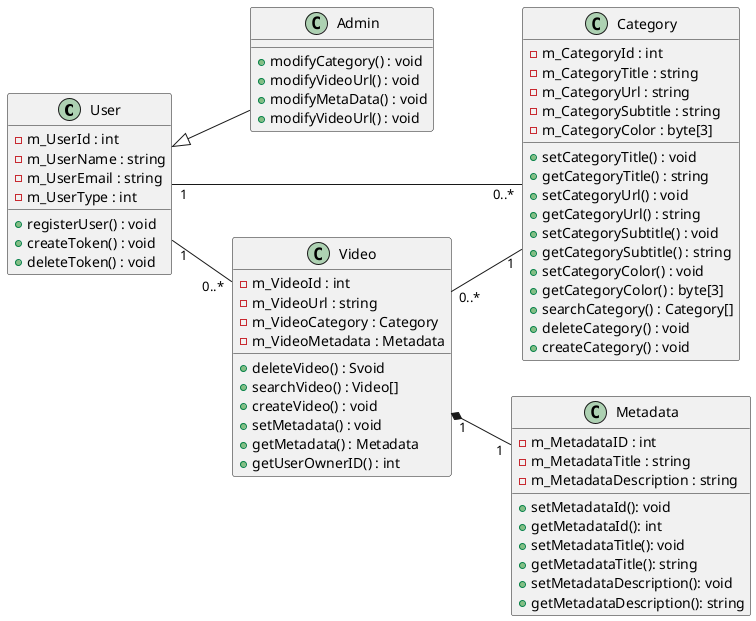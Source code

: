 @startuml

left to right direction

class User {
    -m_UserId : int
    -m_UserName : string
    -m_UserEmail : string
    -m_UserType : int
    +registerUser() : void
    +createToken() : void
    +deleteToken() : void
}

class Admin {
    +modifyCategory() : void
    +modifyVideoUrl() : void
    +modifyMetaData() : void
    +modifyVideoUrl() : void
}

class Category {
    -m_CategoryId : int
    -m_CategoryTitle : string
    -m_CategoryUrl : string
    -m_CategorySubtitle : string
    -m_CategoryColor : byte[3]
    +setCategoryTitle() : void
    +getCategoryTitle() : string
    +setCategoryUrl() : void
    +getCategoryUrl() : string
    +setCategorySubtitle() : void
    +getCategorySubtitle() : string
    +setCategoryColor() : void
    +getCategoryColor() : byte[3]
    +searchCategory() : Category[]
    +deleteCategory() : void
    +createCategory() : void
}

class Video {
    -m_VideoId : int
    -m_VideoUrl : string
    -m_VideoCategory : Category
    -m_VideoMetadata : Metadata
    +deleteVideo() : Svoid
    +searchVideo() : Video[]
    +createVideo() : void
    +setMetadata() : void
    +getMetadata() : Metadata
    +getUserOwnerID() : int
}
class Metadata{
    -m_MetadataID : int
    -m_MetadataTitle : string
    -m_MetadataDescription : string
    +setMetadataId(): void
    +getMetadataId(): int
    +setMetadataTitle(): void
    +getMetadataTitle(): string
    +setMetadataDescription(): void
    +getMetadataDescription(): string
}
User "1"--"0..*" Category
User "1"--"0..*" Video
User <|-- Admin
Video "1"*--"1" Metadata
Video "0..*"--"1" Category
@endtuml
